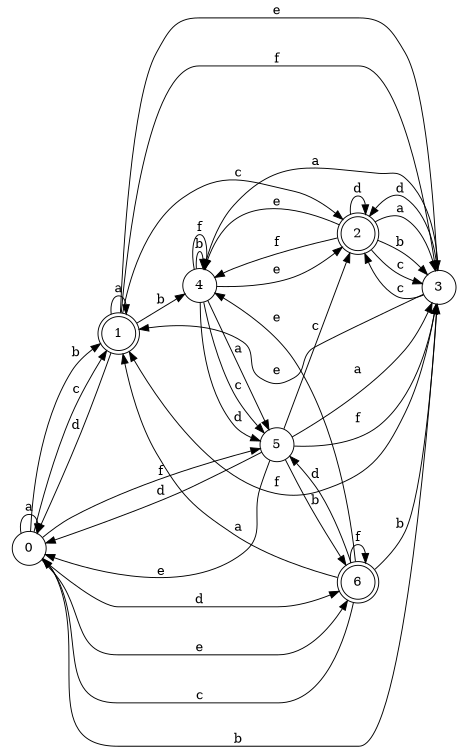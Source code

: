 digraph n6_3 {
__start0 [label="" shape="none"];

rankdir=LR;
size="8,5";

s0 [style="filled", color="black", fillcolor="white" shape="circle", label="0"];
s1 [style="rounded,filled", color="black", fillcolor="white" shape="doublecircle", label="1"];
s2 [style="rounded,filled", color="black", fillcolor="white" shape="doublecircle", label="2"];
s3 [style="filled", color="black", fillcolor="white" shape="circle", label="3"];
s4 [style="filled", color="black", fillcolor="white" shape="circle", label="4"];
s5 [style="filled", color="black", fillcolor="white" shape="circle", label="5"];
s6 [style="rounded,filled", color="black", fillcolor="white" shape="doublecircle", label="6"];
s0 -> s0 [label="a"];
s0 -> s1 [label="b"];
s0 -> s1 [label="c"];
s0 -> s6 [label="d"];
s0 -> s6 [label="e"];
s0 -> s5 [label="f"];
s1 -> s1 [label="a"];
s1 -> s4 [label="b"];
s1 -> s2 [label="c"];
s1 -> s0 [label="d"];
s1 -> s3 [label="e"];
s1 -> s3 [label="f"];
s2 -> s3 [label="a"];
s2 -> s3 [label="b"];
s2 -> s3 [label="c"];
s2 -> s2 [label="d"];
s2 -> s4 [label="e"];
s2 -> s4 [label="f"];
s3 -> s4 [label="a"];
s3 -> s0 [label="b"];
s3 -> s2 [label="c"];
s3 -> s2 [label="d"];
s3 -> s1 [label="e"];
s3 -> s1 [label="f"];
s4 -> s5 [label="a"];
s4 -> s4 [label="b"];
s4 -> s5 [label="c"];
s4 -> s5 [label="d"];
s4 -> s2 [label="e"];
s4 -> s4 [label="f"];
s5 -> s3 [label="a"];
s5 -> s6 [label="b"];
s5 -> s2 [label="c"];
s5 -> s0 [label="d"];
s5 -> s0 [label="e"];
s5 -> s3 [label="f"];
s6 -> s1 [label="a"];
s6 -> s3 [label="b"];
s6 -> s0 [label="c"];
s6 -> s5 [label="d"];
s6 -> s4 [label="e"];
s6 -> s6 [label="f"];

}